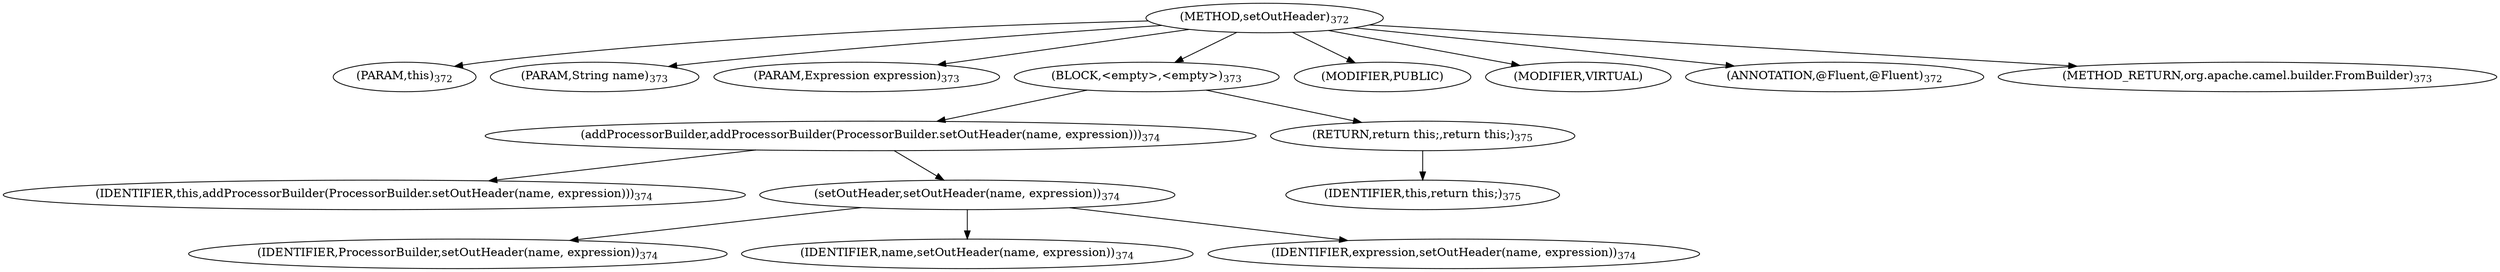 digraph "setOutHeader" {  
"786" [label = <(METHOD,setOutHeader)<SUB>372</SUB>> ]
"114" [label = <(PARAM,this)<SUB>372</SUB>> ]
"787" [label = <(PARAM,String name)<SUB>373</SUB>> ]
"788" [label = <(PARAM,Expression expression)<SUB>373</SUB>> ]
"789" [label = <(BLOCK,&lt;empty&gt;,&lt;empty&gt;)<SUB>373</SUB>> ]
"790" [label = <(addProcessorBuilder,addProcessorBuilder(ProcessorBuilder.setOutHeader(name, expression)))<SUB>374</SUB>> ]
"113" [label = <(IDENTIFIER,this,addProcessorBuilder(ProcessorBuilder.setOutHeader(name, expression)))<SUB>374</SUB>> ]
"791" [label = <(setOutHeader,setOutHeader(name, expression))<SUB>374</SUB>> ]
"792" [label = <(IDENTIFIER,ProcessorBuilder,setOutHeader(name, expression))<SUB>374</SUB>> ]
"793" [label = <(IDENTIFIER,name,setOutHeader(name, expression))<SUB>374</SUB>> ]
"794" [label = <(IDENTIFIER,expression,setOutHeader(name, expression))<SUB>374</SUB>> ]
"795" [label = <(RETURN,return this;,return this;)<SUB>375</SUB>> ]
"115" [label = <(IDENTIFIER,this,return this;)<SUB>375</SUB>> ]
"796" [label = <(MODIFIER,PUBLIC)> ]
"797" [label = <(MODIFIER,VIRTUAL)> ]
"798" [label = <(ANNOTATION,@Fluent,@Fluent)<SUB>372</SUB>> ]
"799" [label = <(METHOD_RETURN,org.apache.camel.builder.FromBuilder)<SUB>373</SUB>> ]
  "786" -> "114" 
  "786" -> "787" 
  "786" -> "788" 
  "786" -> "789" 
  "786" -> "796" 
  "786" -> "797" 
  "786" -> "798" 
  "786" -> "799" 
  "789" -> "790" 
  "789" -> "795" 
  "790" -> "113" 
  "790" -> "791" 
  "791" -> "792" 
  "791" -> "793" 
  "791" -> "794" 
  "795" -> "115" 
}
